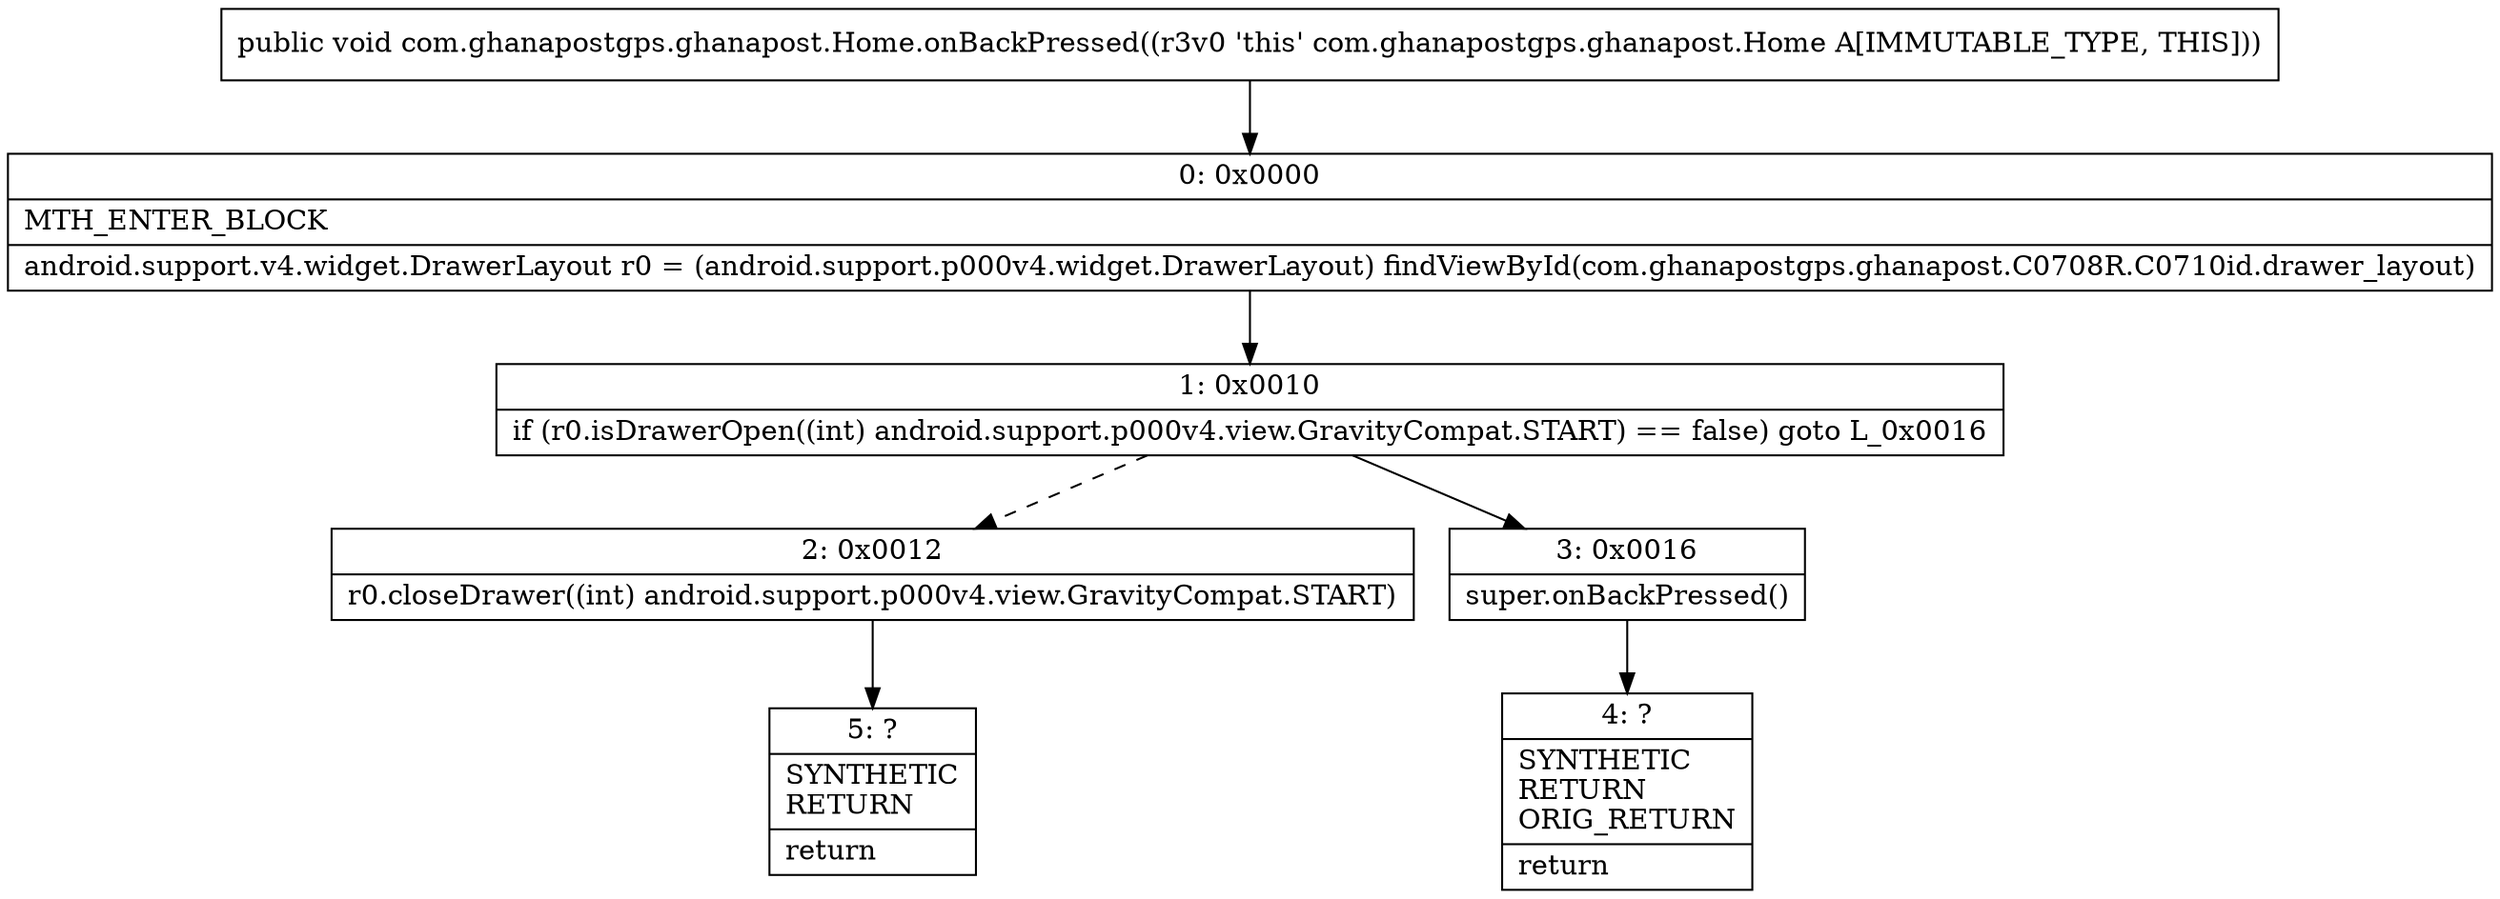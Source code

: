 digraph "CFG forcom.ghanapostgps.ghanapost.Home.onBackPressed()V" {
Node_0 [shape=record,label="{0\:\ 0x0000|MTH_ENTER_BLOCK\l|android.support.v4.widget.DrawerLayout r0 = (android.support.p000v4.widget.DrawerLayout) findViewById(com.ghanapostgps.ghanapost.C0708R.C0710id.drawer_layout)\l}"];
Node_1 [shape=record,label="{1\:\ 0x0010|if (r0.isDrawerOpen((int) android.support.p000v4.view.GravityCompat.START) == false) goto L_0x0016\l}"];
Node_2 [shape=record,label="{2\:\ 0x0012|r0.closeDrawer((int) android.support.p000v4.view.GravityCompat.START)\l}"];
Node_3 [shape=record,label="{3\:\ 0x0016|super.onBackPressed()\l}"];
Node_4 [shape=record,label="{4\:\ ?|SYNTHETIC\lRETURN\lORIG_RETURN\l|return\l}"];
Node_5 [shape=record,label="{5\:\ ?|SYNTHETIC\lRETURN\l|return\l}"];
MethodNode[shape=record,label="{public void com.ghanapostgps.ghanapost.Home.onBackPressed((r3v0 'this' com.ghanapostgps.ghanapost.Home A[IMMUTABLE_TYPE, THIS])) }"];
MethodNode -> Node_0;
Node_0 -> Node_1;
Node_1 -> Node_2[style=dashed];
Node_1 -> Node_3;
Node_2 -> Node_5;
Node_3 -> Node_4;
}

